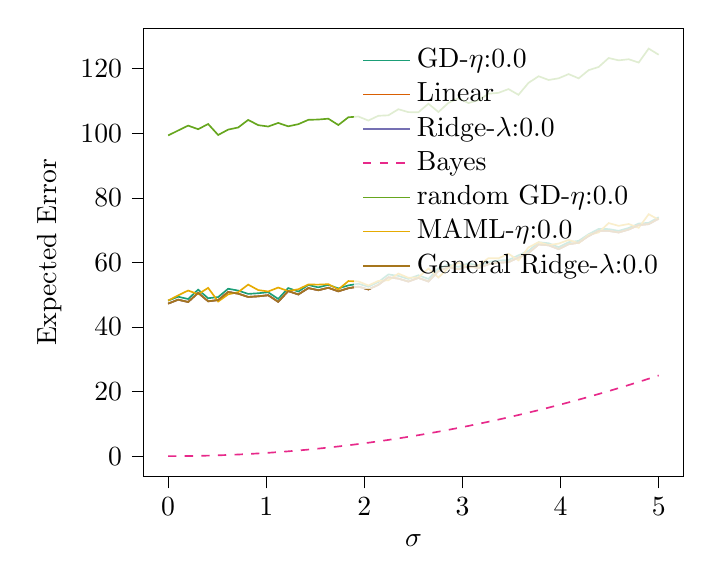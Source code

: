% This file was created with tikzplotlib v0.10.1.
\begin{tikzpicture}

\definecolor{chocolate217952}{RGB}{217,95,2}
\definecolor{darkcyan27158119}{RGB}{27,158,119}
\definecolor{darkgoldenrod16611829}{RGB}{166,118,29}
\definecolor{darkgray176}{RGB}{176,176,176}
\definecolor{deeppink23141138}{RGB}{231,41,138}
\definecolor{lightslategray117112179}{RGB}{117,112,179}
\definecolor{olivedrab10216630}{RGB}{102,166,30}
\definecolor{orange2301712}{RGB}{230,171,2}

\begin{axis}[
legend cell align={left},
legend style={fill opacity=0.8, draw opacity=1, text opacity=1, draw=none},
tick align=outside,
tick pos=left,
x grid style={darkgray176},
xlabel={\(\displaystyle \sigma\)},
xmin=-0.25, xmax=5.25,
xtick style={color=black},
y grid style={darkgray176},
ylabel={Expected Error},
ymin=-6.312, ymax=132.549,
ytick style={color=black}
]
\addplot [semithick, darkcyan27158119]
table {%
0 48.174
0.102 49.385
0.204 48.675
0.306 51.583
0.408 48.915
0.51 49.277
0.612 51.85
0.714 51.29
0.816 50.253
0.918 50.463
1.02 50.771
1.122 48.707
1.224 52.068
1.327 50.985
1.429 53.015
1.531 52.281
1.633 53.056
1.735 51.955
1.837 52.89
1.939 53.405
2.041 52.482
2.143 53.929
2.245 56.291
2.347 55.836
2.449 54.898
2.551 56.034
2.653 54.896
2.755 58.156
2.857 59.344
2.959 58.635
3.061 59.726
3.163 58.976
3.265 60.158
3.367 60.596
3.469 60.769
3.571 62.218
3.673 63.607
3.776 66.262
3.878 65.954
3.98 64.727
4.082 66.283
4.184 66.675
4.286 68.75
4.388 70.38
4.49 70.33
4.592 69.799
4.694 70.681
4.796 72.038
4.898 72.281
5 74.016
};
\addlegendentry{GD-$\eta$:0.0}
\addplot [semithick, chocolate217952]
table {%
0 47.246
0.102 48.468
0.204 47.752
0.306 50.591
0.408 47.967
0.51 48.348
0.612 50.85
0.714 50.336
0.816 49.319
0.918 49.511
1.02 49.845
1.122 47.807
1.224 51.138
1.327 50.085
1.429 52.059
1.531 51.393
1.633 52.154
1.735 51.047
1.837 52.023
1.939 52.518
2.041 51.639
2.143 53.078
2.245 55.399
2.347 54.997
2.449 54.083
2.551 55.211
2.653 54.114
2.755 57.338
2.857 58.538
2.959 57.862
3.061 58.931
3.163 58.25
3.265 59.444
3.367 59.914
3.469 60.09
3.571 61.524
3.673 62.912
3.776 65.56
3.878 65.31
3.98 64.126
4.082 65.643
4.184 66.097
4.286 68.179
4.388 69.785
4.49 69.769
4.592 69.289
4.694 70.194
4.796 71.568
4.898 71.871
5 73.575
};
\addlegendentry{Linear}
\addplot [semithick, lightslategray117112179]
table {%
0 47.246
0.102 48.468
0.204 47.752
0.306 50.591
0.408 47.967
0.51 48.348
0.612 50.85
0.714 50.336
0.816 49.319
0.918 49.511
1.02 49.845
1.122 47.807
1.224 51.138
1.327 50.085
1.429 52.059
1.531 51.393
1.633 52.154
1.735 51.047
1.837 52.023
1.939 52.518
2.041 51.639
2.143 53.078
2.245 55.399
2.347 54.997
2.449 54.083
2.551 55.211
2.653 54.114
2.755 57.338
2.857 58.538
2.959 57.862
3.061 58.931
3.163 58.25
3.265 59.444
3.367 59.914
3.469 60.09
3.571 61.524
3.673 62.912
3.776 65.56
3.878 65.31
3.98 64.126
4.082 65.643
4.184 66.097
4.286 68.179
4.388 69.785
4.49 69.769
4.592 69.289
4.694 70.194
4.796 71.568
4.898 71.871
5 73.575
};
\addlegendentry{Ridge-$\lambda$:0.0}
\addplot [semithick, deeppink23141138, dashed]
table {%
0 0
0.102 0.01
0.204 0.042
0.306 0.094
0.408 0.167
0.51 0.26
0.612 0.375
0.714 0.51
0.816 0.666
0.918 0.843
1.02 1.041
1.122 1.26
1.224 1.499
1.327 1.759
1.429 2.04
1.531 2.342
1.633 2.665
1.735 3.009
1.837 3.373
1.939 3.758
2.041 4.164
2.143 4.591
2.245 5.038
2.347 5.507
2.449 5.996
2.551 6.506
2.653 7.037
2.755 7.589
2.857 8.161
2.959 8.755
3.061 9.369
3.163 10.004
3.265 10.66
3.367 11.337
3.469 12.034
3.571 12.752
3.673 13.491
3.776 14.251
3.878 15.032
3.98 15.834
4.082 16.656
4.184 17.499
4.286 18.363
4.388 19.248
4.49 20.154
4.592 21.08
4.694 22.028
4.796 22.996
4.898 23.985
5 24.995
};
\addlegendentry{Bayes}
\addplot [semithick, olivedrab10216630]
table {%
0 99.327
0.102 100.87
0.204 102.381
0.306 101.272
0.408 102.875
0.51 99.479
0.612 101.15
0.714 101.802
0.816 104.148
0.918 102.531
1.02 102.104
1.122 103.213
1.224 102.162
1.327 102.829
1.429 104.173
1.531 104.271
1.633 104.526
1.735 102.567
1.837 104.969
1.939 105.198
2.041 103.953
2.143 105.426
2.245 105.574
2.347 107.46
2.449 106.551
2.551 106.53
2.653 109.15
2.755 106.6
2.857 109.435
2.959 110.854
3.061 109.374
3.163 110.269
3.265 112.263
3.367 112.537
3.469 113.697
3.571 111.924
3.673 115.621
3.776 117.675
3.878 116.517
3.98 117.035
4.082 118.339
4.184 117.019
4.286 119.564
4.388 120.544
4.49 123.32
4.592 122.595
4.694 122.937
4.796 121.905
4.898 126.237
5 124.331
};
\addlegendentry{random GD-$\eta$:0.0}
\addplot [semithick, orange2301712]
table {%
0 48.183
0.102 49.806
0.204 51.305
0.306 50.166
0.408 52.123
0.51 47.898
0.612 50.118
0.714 50.798
0.816 53.137
0.918 51.446
1.02 51.004
1.122 52.225
1.224 51.13
1.327 51.695
1.429 53.17
1.531 53.133
1.633 53.264
1.735 51.636
1.837 54.233
1.939 54.135
2.041 52.868
2.143 54.288
2.245 54.487
2.347 56.55
2.449 55.249
2.551 55.388
2.653 58.099
2.755 55.306
2.857 58.328
2.959 59.91
3.061 58.41
3.163 59.025
3.265 61.324
3.367 61.281
3.469 62.7
3.571 60.645
3.673 64.676
3.776 66.271
3.878 65.383
3.98 65.828
4.082 66.978
4.184 65.963
4.286 68.518
4.388 69.302
4.49 72.192
4.592 71.339
4.694 71.911
4.796 70.728
4.898 74.94
5 73.245
};
\addlegendentry{MAML-$\eta$:0.0}
\addplot [semithick, darkgoldenrod16611829]
table {%
0 47.246
0.102 48.468
0.204 47.752
0.306 50.591
0.408 47.967
0.51 48.348
0.612 50.85
0.714 50.336
0.816 49.319
0.918 49.511
1.02 49.845
1.122 47.807
1.224 51.138
1.327 50.085
1.429 52.059
1.531 51.393
1.633 52.154
1.735 51.047
1.837 52.023
1.939 52.518
2.041 51.639
2.143 53.078
2.245 55.399
2.347 54.997
2.449 54.083
2.551 55.211
2.653 54.114
2.755 57.338
2.857 58.538
2.959 57.862
3.061 58.931
3.163 58.25
3.265 59.444
3.367 59.914
3.469 60.09
3.571 61.524
3.673 62.912
3.776 65.56
3.878 65.31
3.98 64.126
4.082 65.643
4.184 66.097
4.286 68.179
4.388 69.785
4.49 69.769
4.592 69.289
4.694 70.194
4.796 71.568
4.898 71.871
5 73.575
};
\addlegendentry{General Ridge-$\lambda$:0.0}
\end{axis}

\end{tikzpicture}
